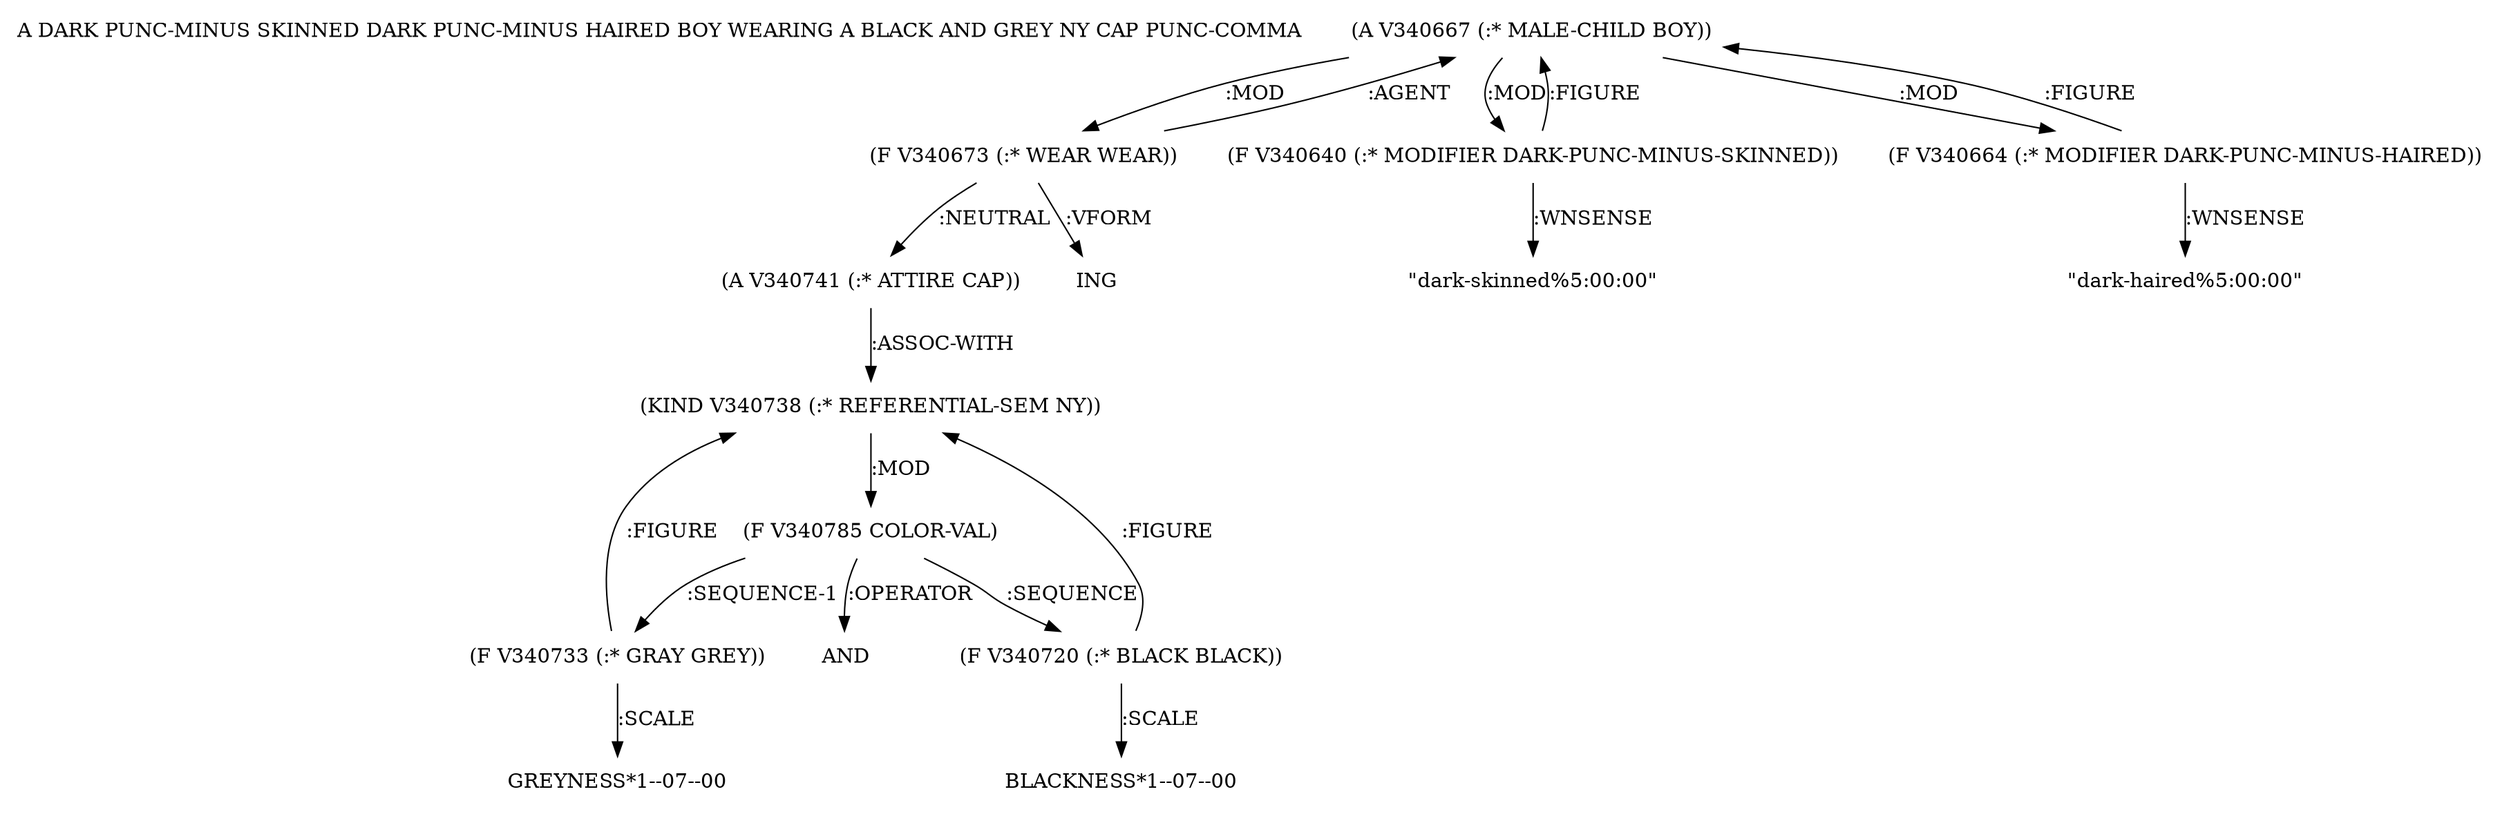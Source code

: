 digraph Terms {
  node [shape=none]
  "A DARK PUNC-MINUS SKINNED DARK PUNC-MINUS HAIRED BOY WEARING A BLACK AND GREY NY CAP PUNC-COMMA"
  "V340667" [label="(A V340667 (:* MALE-CHILD BOY))"]
  "V340667" -> "V340673" [label=":MOD"]
  "V340667" -> "V340640" [label=":MOD"]
  "V340667" -> "V340664" [label=":MOD"]
  "V340640" [label="(F V340640 (:* MODIFIER DARK-PUNC-MINUS-SKINNED))"]
  "V340640" -> "V340667" [label=":FIGURE"]
  "V340640" -> "NT350643" [label=":WNSENSE"]
  "NT350643" [label="\"dark-skinned%5:00:00\""]
  "V340664" [label="(F V340664 (:* MODIFIER DARK-PUNC-MINUS-HAIRED))"]
  "V340664" -> "V340667" [label=":FIGURE"]
  "V340664" -> "NT350644" [label=":WNSENSE"]
  "NT350644" [label="\"dark-haired%5:00:00\""]
  "V340673" [label="(F V340673 (:* WEAR WEAR))"]
  "V340673" -> "V340667" [label=":AGENT"]
  "V340673" -> "V340741" [label=":NEUTRAL"]
  "V340673" -> "NT350645" [label=":VFORM"]
  "NT350645" [label="ING"]
  "V340741" [label="(A V340741 (:* ATTIRE CAP))"]
  "V340741" -> "V340738" [label=":ASSOC-WITH"]
  "V340738" [label="(KIND V340738 (:* REFERENTIAL-SEM NY))"]
  "V340738" -> "V340785" [label=":MOD"]
  "V340785" [label="(F V340785 COLOR-VAL)"]
  "V340785" -> "V340720" [label=":SEQUENCE"]
  "V340785" -> "V340733" [label=":SEQUENCE-1"]
  "V340785" -> "NT350646" [label=":OPERATOR"]
  "NT350646" [label="AND"]
  "V340720" [label="(F V340720 (:* BLACK BLACK))"]
  "V340720" -> "V340738" [label=":FIGURE"]
  "V340720" -> "NT350647" [label=":SCALE"]
  "NT350647" [label="BLACKNESS*1--07--00"]
  "V340733" [label="(F V340733 (:* GRAY GREY))"]
  "V340733" -> "V340738" [label=":FIGURE"]
  "V340733" -> "NT350648" [label=":SCALE"]
  "NT350648" [label="GREYNESS*1--07--00"]
}
